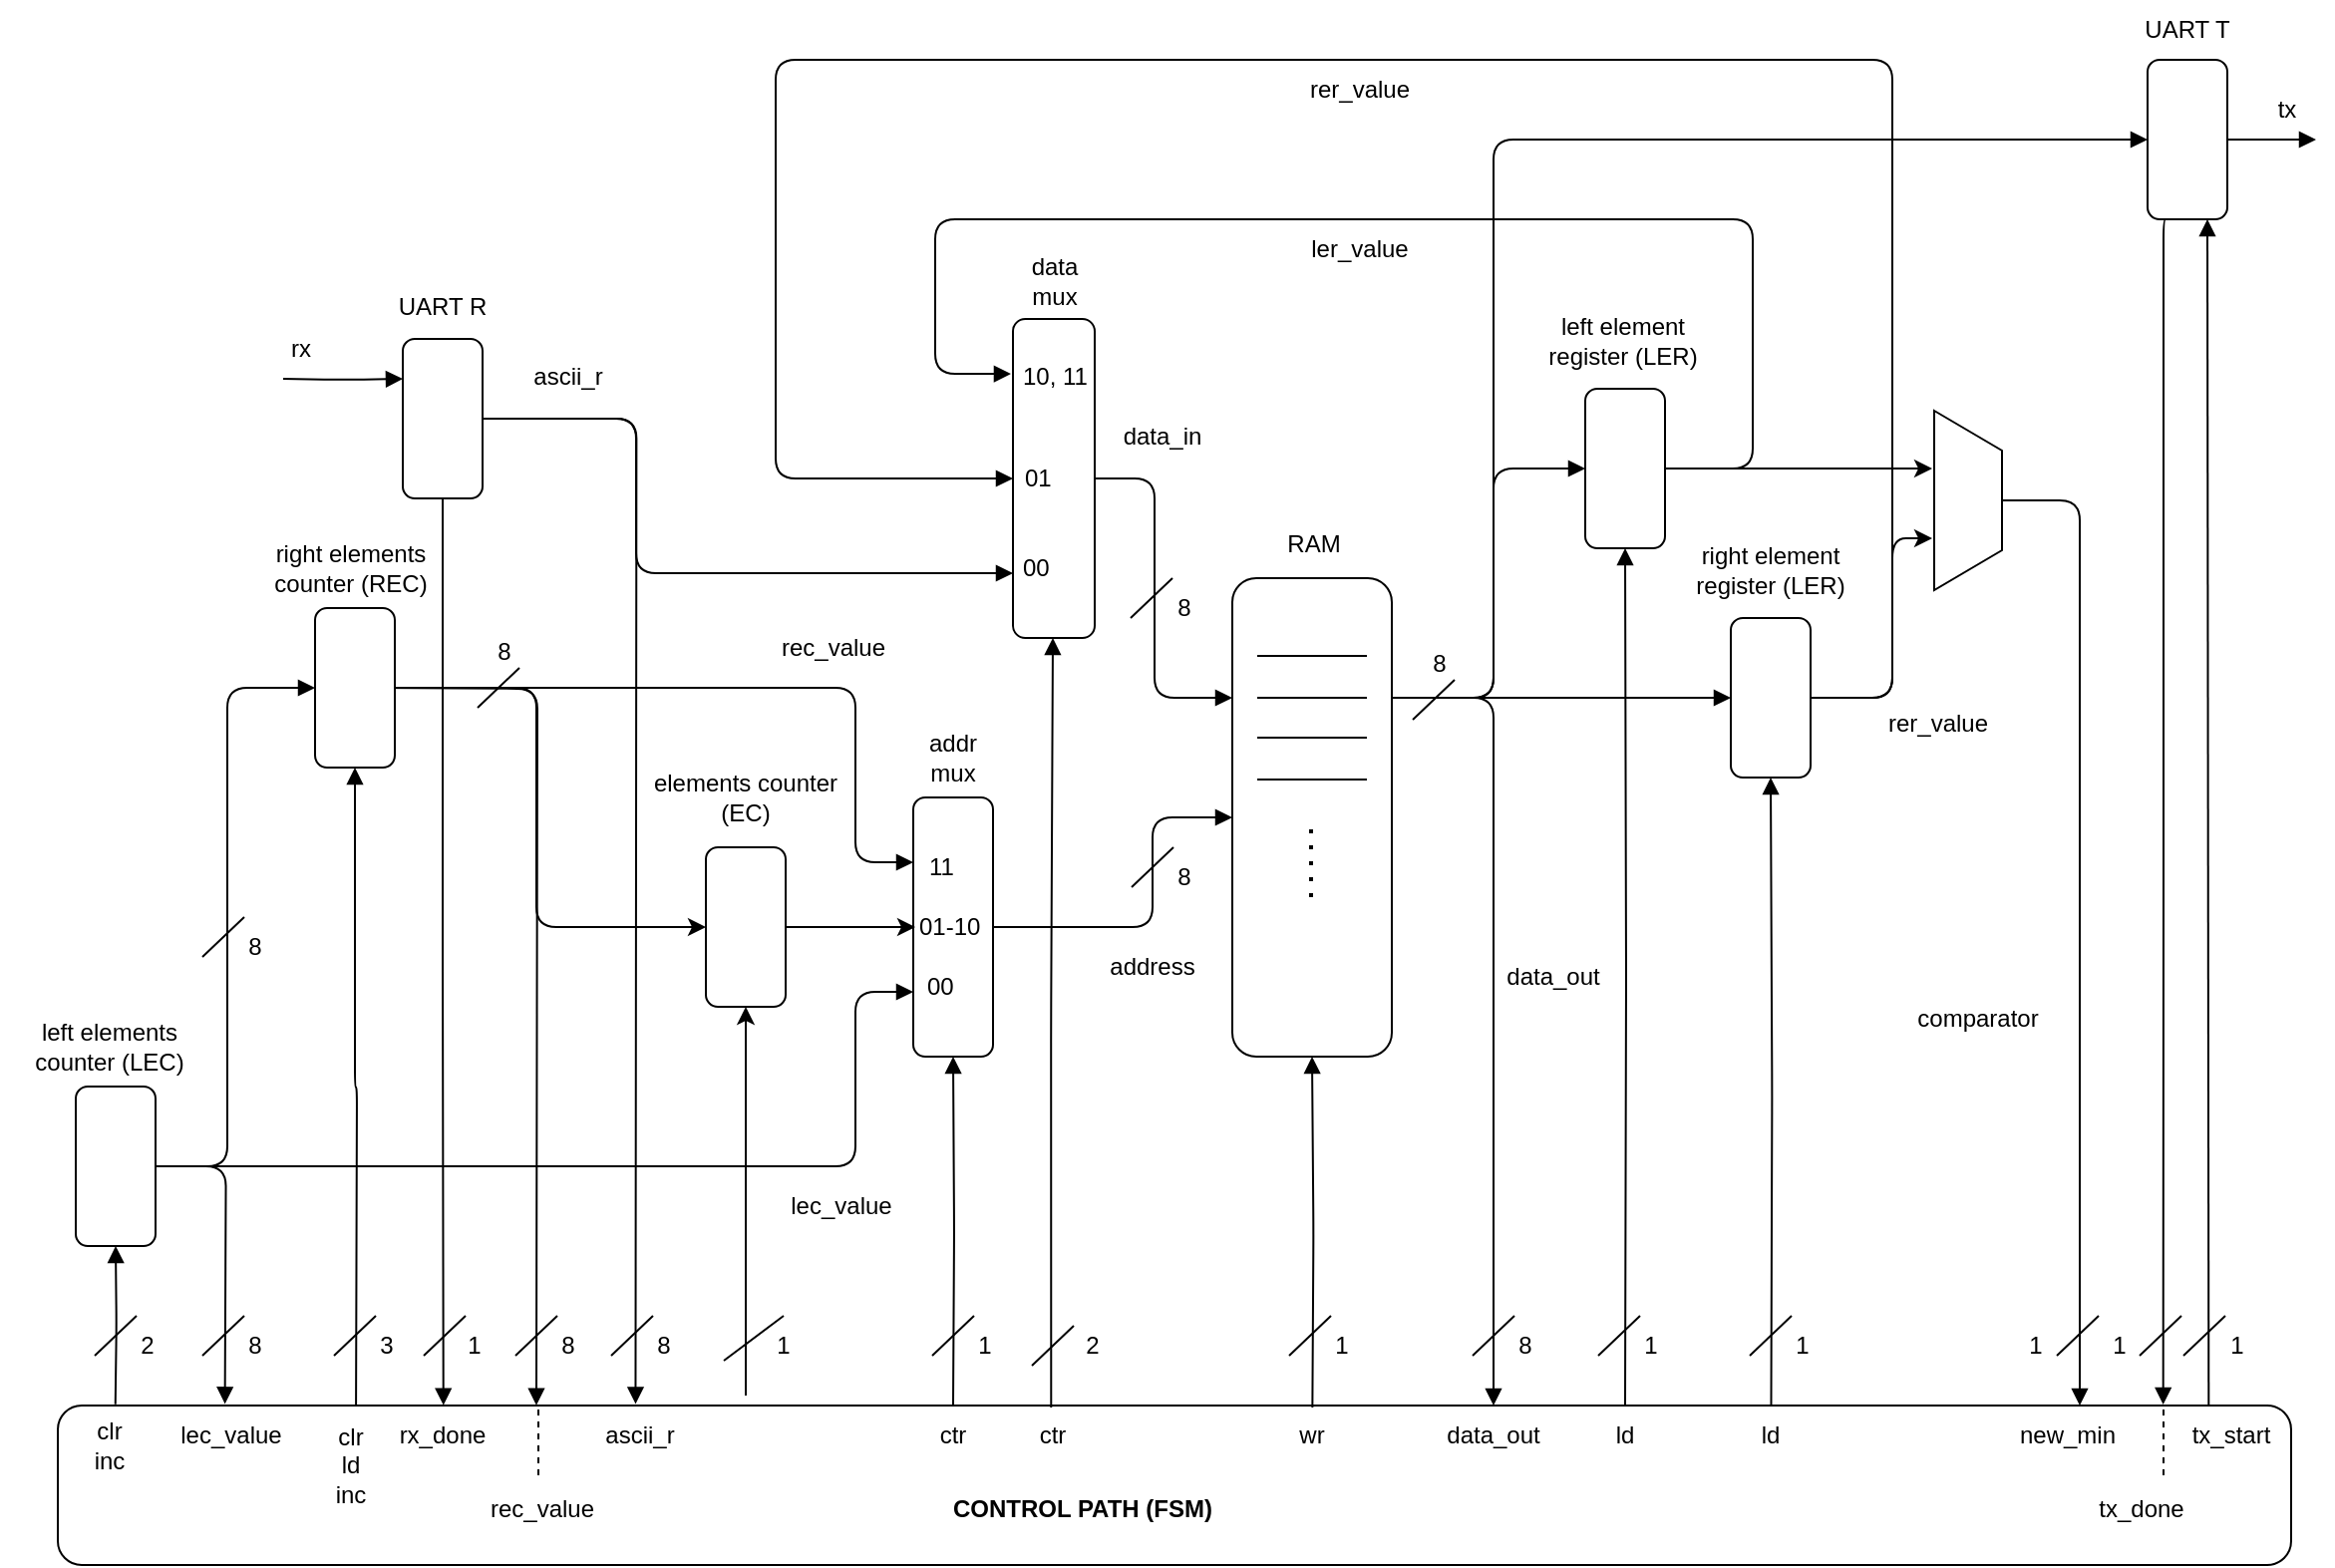 <mxfile>
    <diagram id="h5a3ldeYXyFLJkilJJnu" name="Page-1">
        <mxGraphModel dx="2171" dy="571" grid="1" gridSize="10" guides="1" tooltips="1" connect="1" arrows="1" fold="1" page="1" pageScale="1" pageWidth="1169" pageHeight="827" math="0" shadow="0">
            <root>
                <mxCell id="0"/>
                <mxCell id="1" parent="0"/>
                <mxCell id="CEuMxIN872mGvEXIS4uV-9" value="" style="rounded=1;whiteSpace=wrap;html=1;" parent="1" vertex="1">
                    <mxGeometry x="499" y="170" width="41" height="160" as="geometry"/>
                </mxCell>
                <mxCell id="oYQ-7bH0k8p__cUf9KNq-63" value="" style="rounded=1;whiteSpace=wrap;html=1;fillColor=none;" parent="1" vertex="1">
                    <mxGeometry x="20" y="715" width="1120" height="80" as="geometry"/>
                </mxCell>
                <mxCell id="XavPDIhAIsiHv7DO1WEM-35" style="edgeStyle=orthogonalEdgeStyle;rounded=1;orthogonalLoop=1;jettySize=auto;html=1;entryX=0.5;entryY=1;entryDx=0;entryDy=0;endArrow=block;endFill=1;exitX=0.029;exitY=-0.008;exitDx=0;exitDy=0;exitPerimeter=0;" parent="1" target="XavPDIhAIsiHv7DO1WEM-1" edge="1">
                    <mxGeometry relative="1" as="geometry">
                        <mxPoint x="48.87" y="714.36" as="sourcePoint"/>
                    </mxGeometry>
                </mxCell>
                <mxCell id="SNIWQE7JzBNAjQenBuYs-28" style="edgeStyle=orthogonalEdgeStyle;rounded=1;orthogonalLoop=1;jettySize=auto;html=1;exitX=1;exitY=0.5;exitDx=0;exitDy=0;entryX=0;entryY=0.75;entryDx=0;entryDy=0;endArrow=block;endFill=1;" parent="1" source="XavPDIhAIsiHv7DO1WEM-1" target="XavPDIhAIsiHv7DO1WEM-4" edge="1">
                    <mxGeometry relative="1" as="geometry">
                        <Array as="points">
                            <mxPoint x="420" y="595"/>
                            <mxPoint x="420" y="508"/>
                        </Array>
                    </mxGeometry>
                </mxCell>
                <mxCell id="6G7kog38tWFpas8sZ1hU-5" style="edgeStyle=orthogonalEdgeStyle;rounded=1;orthogonalLoop=1;jettySize=auto;html=1;exitX=1;exitY=0.5;exitDx=0;exitDy=0;entryX=0.08;entryY=-0.01;entryDx=0;entryDy=0;entryPerimeter=0;endArrow=block;endFill=1;" parent="1" source="XavPDIhAIsiHv7DO1WEM-1" edge="1">
                    <mxGeometry relative="1" as="geometry">
                        <mxPoint x="103.8" y="714.2" as="targetPoint"/>
                    </mxGeometry>
                </mxCell>
                <mxCell id="XavPDIhAIsiHv7DO1WEM-1" value="" style="rounded=1;whiteSpace=wrap;html=1;" parent="1" vertex="1">
                    <mxGeometry x="29" y="555" width="40" height="80" as="geometry"/>
                </mxCell>
                <mxCell id="XavPDIhAIsiHv7DO1WEM-7" style="edgeStyle=orthogonalEdgeStyle;rounded=1;orthogonalLoop=1;jettySize=auto;html=1;exitX=1;exitY=0.5;exitDx=0;exitDy=0;entryX=0;entryY=0.25;entryDx=0;entryDy=0;endArrow=block;endFill=1;" parent="1" source="XavPDIhAIsiHv7DO1WEM-3" target="XavPDIhAIsiHv7DO1WEM-4" edge="1">
                    <mxGeometry relative="1" as="geometry">
                        <Array as="points">
                            <mxPoint x="420" y="355"/>
                            <mxPoint x="420" y="443"/>
                        </Array>
                    </mxGeometry>
                </mxCell>
                <mxCell id="XavPDIhAIsiHv7DO1WEM-9" style="edgeStyle=orthogonalEdgeStyle;rounded=1;orthogonalLoop=1;jettySize=auto;html=1;exitX=0;exitY=0.5;exitDx=0;exitDy=0;endArrow=block;endFill=1;entryX=0;entryY=0.5;entryDx=0;entryDy=0;" parent="1" target="XavPDIhAIsiHv7DO1WEM-3" edge="1">
                    <mxGeometry relative="1" as="geometry">
                        <mxPoint x="69" y="595" as="sourcePoint"/>
                        <Array as="points">
                            <mxPoint x="105" y="595"/>
                            <mxPoint x="105" y="355"/>
                        </Array>
                    </mxGeometry>
                </mxCell>
                <mxCell id="XavPDIhAIsiHv7DO1WEM-36" style="edgeStyle=orthogonalEdgeStyle;rounded=1;orthogonalLoop=1;jettySize=auto;html=1;exitX=0.193;exitY=0.006;exitDx=0;exitDy=0;entryX=0.5;entryY=1;entryDx=0;entryDy=0;endArrow=block;endFill=1;exitPerimeter=0;" parent="1" target="XavPDIhAIsiHv7DO1WEM-3" edge="1">
                    <mxGeometry relative="1" as="geometry">
                        <mxPoint x="169.54" y="715.48" as="sourcePoint"/>
                    </mxGeometry>
                </mxCell>
                <mxCell id="6G7kog38tWFpas8sZ1hU-6" style="edgeStyle=orthogonalEdgeStyle;rounded=1;orthogonalLoop=1;jettySize=auto;html=1;exitX=1;exitY=0.5;exitDx=0;exitDy=0;entryX=0.233;entryY=-0.002;entryDx=0;entryDy=0;entryPerimeter=0;endArrow=block;endFill=1;" parent="1" edge="1">
                    <mxGeometry relative="1" as="geometry">
                        <mxPoint x="259.99" y="714.84" as="targetPoint"/>
                        <mxPoint x="178" y="355" as="sourcePoint"/>
                    </mxGeometry>
                </mxCell>
                <mxCell id="11" style="edgeStyle=none;html=1;exitX=1;exitY=0.5;exitDx=0;exitDy=0;entryX=0;entryY=0.5;entryDx=0;entryDy=0;startArrow=none;startFill=0;endArrow=classic;endFill=1;" parent="1" source="XavPDIhAIsiHv7DO1WEM-3" target="4" edge="1">
                    <mxGeometry relative="1" as="geometry">
                        <Array as="points">
                            <mxPoint x="260" y="355"/>
                            <mxPoint x="260" y="475"/>
                        </Array>
                    </mxGeometry>
                </mxCell>
                <mxCell id="XavPDIhAIsiHv7DO1WEM-3" value="" style="rounded=1;whiteSpace=wrap;html=1;" parent="1" vertex="1">
                    <mxGeometry x="149" y="315" width="40" height="80" as="geometry"/>
                </mxCell>
                <mxCell id="XavPDIhAIsiHv7DO1WEM-33" style="edgeStyle=orthogonalEdgeStyle;rounded=1;orthogonalLoop=1;jettySize=auto;html=1;exitX=1;exitY=0.5;exitDx=0;exitDy=0;endArrow=block;endFill=1;entryX=0;entryY=0.5;entryDx=0;entryDy=0;" parent="1" source="XavPDIhAIsiHv7DO1WEM-4" target="XavPDIhAIsiHv7DO1WEM-10" edge="1">
                    <mxGeometry relative="1" as="geometry">
                        <mxPoint x="559" y="475" as="targetPoint"/>
                        <Array as="points">
                            <mxPoint x="569" y="475"/>
                            <mxPoint x="569" y="420"/>
                        </Array>
                    </mxGeometry>
                </mxCell>
                <mxCell id="XavPDIhAIsiHv7DO1WEM-38" style="edgeStyle=orthogonalEdgeStyle;rounded=1;orthogonalLoop=1;jettySize=auto;html=1;exitX=0.5;exitY=0;exitDx=0;exitDy=0;entryX=0.5;entryY=1;entryDx=0;entryDy=0;endArrow=block;endFill=1;" parent="1" target="XavPDIhAIsiHv7DO1WEM-4" edge="1">
                    <mxGeometry relative="1" as="geometry">
                        <mxPoint x="469" y="715" as="sourcePoint"/>
                    </mxGeometry>
                </mxCell>
                <mxCell id="XavPDIhAIsiHv7DO1WEM-4" value="" style="rounded=1;whiteSpace=wrap;html=1;" parent="1" vertex="1">
                    <mxGeometry x="449" y="410" width="40" height="130" as="geometry"/>
                </mxCell>
                <mxCell id="XavPDIhAIsiHv7DO1WEM-17" value="" style="group" parent="1" connectable="0" vertex="1">
                    <mxGeometry x="609" y="300" width="80" height="240" as="geometry"/>
                </mxCell>
                <mxCell id="XavPDIhAIsiHv7DO1WEM-10" value="" style="rounded=1;whiteSpace=wrap;html=1;" parent="XavPDIhAIsiHv7DO1WEM-17" vertex="1">
                    <mxGeometry width="80" height="240" as="geometry"/>
                </mxCell>
                <mxCell id="XavPDIhAIsiHv7DO1WEM-12" value="" style="endArrow=none;html=1;rounded=1;" parent="XavPDIhAIsiHv7DO1WEM-17" edge="1">
                    <mxGeometry width="50" height="50" relative="1" as="geometry">
                        <mxPoint x="12.5" y="39" as="sourcePoint"/>
                        <mxPoint x="67.5" y="39" as="targetPoint"/>
                    </mxGeometry>
                </mxCell>
                <mxCell id="XavPDIhAIsiHv7DO1WEM-13" value="" style="endArrow=none;html=1;rounded=1;" parent="XavPDIhAIsiHv7DO1WEM-17" edge="1">
                    <mxGeometry width="50" height="50" relative="1" as="geometry">
                        <mxPoint x="12.5" y="60" as="sourcePoint"/>
                        <mxPoint x="67.5" y="60" as="targetPoint"/>
                    </mxGeometry>
                </mxCell>
                <mxCell id="XavPDIhAIsiHv7DO1WEM-14" value="" style="endArrow=none;html=1;rounded=1;" parent="XavPDIhAIsiHv7DO1WEM-17" edge="1">
                    <mxGeometry width="50" height="50" relative="1" as="geometry">
                        <mxPoint x="12.5" y="80" as="sourcePoint"/>
                        <mxPoint x="67.5" y="80" as="targetPoint"/>
                    </mxGeometry>
                </mxCell>
                <mxCell id="XavPDIhAIsiHv7DO1WEM-15" value="" style="endArrow=none;html=1;rounded=1;" parent="XavPDIhAIsiHv7DO1WEM-17" edge="1">
                    <mxGeometry width="50" height="50" relative="1" as="geometry">
                        <mxPoint x="12.5" y="101" as="sourcePoint"/>
                        <mxPoint x="67.5" y="101" as="targetPoint"/>
                    </mxGeometry>
                </mxCell>
                <mxCell id="XavPDIhAIsiHv7DO1WEM-16" value="" style="endArrow=none;dashed=1;html=1;dashPattern=1 3;strokeWidth=2;rounded=1;" parent="XavPDIhAIsiHv7DO1WEM-17" edge="1">
                    <mxGeometry width="50" height="50" relative="1" as="geometry">
                        <mxPoint x="39.5" y="160" as="sourcePoint"/>
                        <mxPoint x="39.5" y="120" as="targetPoint"/>
                    </mxGeometry>
                </mxCell>
                <mxCell id="XavPDIhAIsiHv7DO1WEM-40" value="right elements counter (REC)" style="text;html=1;strokeColor=none;fillColor=none;align=center;verticalAlign=middle;whiteSpace=wrap;rounded=0;" parent="1" vertex="1">
                    <mxGeometry x="112" y="280" width="110" height="30" as="geometry"/>
                </mxCell>
                <mxCell id="XavPDIhAIsiHv7DO1WEM-43" value="addr&lt;br&gt;mux" style="text;html=1;strokeColor=none;fillColor=none;align=center;verticalAlign=middle;whiteSpace=wrap;rounded=0;" parent="1" vertex="1">
                    <mxGeometry x="439" y="375" width="60" height="30" as="geometry"/>
                </mxCell>
                <mxCell id="XavPDIhAIsiHv7DO1WEM-45" value="RAM" style="text;html=1;strokeColor=none;fillColor=none;align=center;verticalAlign=middle;whiteSpace=wrap;rounded=0;direction=south;" parent="1" vertex="1">
                    <mxGeometry x="620" y="253" width="60" height="60" as="geometry"/>
                </mxCell>
                <mxCell id="XavPDIhAIsiHv7DO1WEM-48" value="ctr" style="text;html=1;strokeColor=none;fillColor=none;align=center;verticalAlign=middle;whiteSpace=wrap;rounded=0;" parent="1" vertex="1">
                    <mxGeometry x="439" y="715" width="60" height="30" as="geometry"/>
                </mxCell>
                <mxCell id="XavPDIhAIsiHv7DO1WEM-49" value="" style="endArrow=none;html=1;rounded=1;" parent="1" edge="1">
                    <mxGeometry width="50" height="50" relative="1" as="geometry">
                        <mxPoint x="458.5" y="690" as="sourcePoint"/>
                        <mxPoint x="479.5" y="670" as="targetPoint"/>
                    </mxGeometry>
                </mxCell>
                <mxCell id="XavPDIhAIsiHv7DO1WEM-51" value="" style="endArrow=none;html=1;rounded=1;" parent="1" edge="1">
                    <mxGeometry width="50" height="50" relative="1" as="geometry">
                        <mxPoint x="158.5" y="690" as="sourcePoint"/>
                        <mxPoint x="179.5" y="670" as="targetPoint"/>
                    </mxGeometry>
                </mxCell>
                <mxCell id="XavPDIhAIsiHv7DO1WEM-52" value="" style="endArrow=none;html=1;rounded=1;" parent="1" edge="1">
                    <mxGeometry width="50" height="50" relative="1" as="geometry">
                        <mxPoint x="38.5" y="690" as="sourcePoint"/>
                        <mxPoint x="59.5" y="670" as="targetPoint"/>
                    </mxGeometry>
                </mxCell>
                <mxCell id="XavPDIhAIsiHv7DO1WEM-54" value="2" style="text;html=1;strokeColor=none;fillColor=none;align=center;verticalAlign=middle;whiteSpace=wrap;rounded=0;" parent="1" vertex="1">
                    <mxGeometry x="35" y="670" width="60" height="30" as="geometry"/>
                </mxCell>
                <mxCell id="XavPDIhAIsiHv7DO1WEM-56" value="3" style="text;html=1;strokeColor=none;fillColor=none;align=center;verticalAlign=middle;whiteSpace=wrap;rounded=0;" parent="1" vertex="1">
                    <mxGeometry x="155" y="670" width="60" height="30" as="geometry"/>
                </mxCell>
                <mxCell id="XavPDIhAIsiHv7DO1WEM-60" value="1" style="text;html=1;strokeColor=none;fillColor=none;align=center;verticalAlign=middle;whiteSpace=wrap;rounded=0;" parent="1" vertex="1">
                    <mxGeometry x="455" y="670" width="60" height="30" as="geometry"/>
                </mxCell>
                <mxCell id="XavPDIhAIsiHv7DO1WEM-62" value="clr&lt;br&gt;ld&lt;br&gt;inc" style="text;html=1;strokeColor=none;fillColor=none;align=center;verticalAlign=middle;whiteSpace=wrap;rounded=0;" parent="1" vertex="1">
                    <mxGeometry x="137" y="730" width="60" height="30" as="geometry"/>
                </mxCell>
                <mxCell id="XavPDIhAIsiHv7DO1WEM-64" value="clr&lt;br&gt;inc" style="text;html=1;strokeColor=none;fillColor=none;align=center;verticalAlign=middle;whiteSpace=wrap;rounded=0;" parent="1" vertex="1">
                    <mxGeometry x="16" y="720" width="60" height="30" as="geometry"/>
                </mxCell>
                <mxCell id="XavPDIhAIsiHv7DO1WEM-65" value="CONTROL PATH (FSM)" style="text;html=1;strokeColor=none;fillColor=none;align=center;verticalAlign=middle;whiteSpace=wrap;rounded=0;fontStyle=1" parent="1" vertex="1">
                    <mxGeometry x="454" y="752" width="160" height="30" as="geometry"/>
                </mxCell>
                <mxCell id="XavPDIhAIsiHv7DO1WEM-66" value="address" style="text;html=1;strokeColor=none;fillColor=none;align=center;verticalAlign=middle;whiteSpace=wrap;rounded=0;" parent="1" vertex="1">
                    <mxGeometry x="539" y="480" width="60" height="30" as="geometry"/>
                </mxCell>
                <mxCell id="XavPDIhAIsiHv7DO1WEM-67" value="data_out" style="text;html=1;strokeColor=none;fillColor=none;align=center;verticalAlign=middle;whiteSpace=wrap;rounded=0;" parent="1" vertex="1">
                    <mxGeometry x="740" y="485" width="60" height="30" as="geometry"/>
                </mxCell>
                <mxCell id="vzGrpNzlCgdCoovgSfa--2" value="data&lt;br&gt;mux" style="text;html=1;strokeColor=none;fillColor=none;align=center;verticalAlign=middle;whiteSpace=wrap;rounded=0;" parent="1" vertex="1">
                    <mxGeometry x="489.75" y="136" width="60" height="30" as="geometry"/>
                </mxCell>
                <mxCell id="vzGrpNzlCgdCoovgSfa--9" style="edgeStyle=orthogonalEdgeStyle;rounded=1;orthogonalLoop=1;jettySize=auto;html=1;exitX=1;exitY=0.5;exitDx=0;exitDy=0;entryX=0;entryY=0.75;entryDx=0;entryDy=0;endArrow=block;endFill=1;" parent="1" source="vzGrpNzlCgdCoovgSfa--4" edge="1">
                    <mxGeometry relative="1" as="geometry">
                        <Array as="points">
                            <mxPoint x="310" y="220"/>
                            <mxPoint x="310" y="298"/>
                        </Array>
                        <mxPoint x="255" y="220" as="sourcePoint"/>
                        <mxPoint x="499" y="297.5" as="targetPoint"/>
                    </mxGeometry>
                </mxCell>
                <mxCell id="vzGrpNzlCgdCoovgSfa--14" style="edgeStyle=orthogonalEdgeStyle;rounded=1;orthogonalLoop=1;jettySize=auto;html=1;exitX=0;exitY=0.25;exitDx=0;exitDy=0;endArrow=block;endFill=1;entryX=0;entryY=0.25;entryDx=0;entryDy=0;" parent="1" target="vzGrpNzlCgdCoovgSfa--4" edge="1">
                    <mxGeometry relative="1" as="geometry">
                        <mxPoint x="133" y="200" as="sourcePoint"/>
                    </mxGeometry>
                </mxCell>
                <mxCell id="vzGrpNzlCgdCoovgSfa--25" style="edgeStyle=orthogonalEdgeStyle;rounded=1;orthogonalLoop=1;jettySize=auto;html=1;exitX=0.5;exitY=1;exitDx=0;exitDy=0;entryX=0.356;entryY=-0.006;entryDx=0;entryDy=0;endArrow=block;endFill=1;entryPerimeter=0;" parent="1" source="vzGrpNzlCgdCoovgSfa--4" edge="1">
                    <mxGeometry relative="1" as="geometry">
                        <mxPoint x="213.36" y="714.82" as="targetPoint"/>
                    </mxGeometry>
                </mxCell>
                <mxCell id="oYQ-7bH0k8p__cUf9KNq-41" style="edgeStyle=orthogonalEdgeStyle;rounded=1;orthogonalLoop=1;jettySize=auto;html=1;exitX=1;exitY=0.5;exitDx=0;exitDy=0;endArrow=block;endFill=1;entryX=0.243;entryY=-0.01;entryDx=0;entryDy=0;entryPerimeter=0;" parent="1" source="vzGrpNzlCgdCoovgSfa--4" edge="1">
                    <mxGeometry relative="1" as="geometry">
                        <mxPoint x="309.73" y="714.2" as="targetPoint"/>
                    </mxGeometry>
                </mxCell>
                <mxCell id="vzGrpNzlCgdCoovgSfa--4" value="" style="rounded=1;whiteSpace=wrap;html=1;" parent="1" vertex="1">
                    <mxGeometry x="193" y="180" width="40" height="80" as="geometry"/>
                </mxCell>
                <mxCell id="vzGrpNzlCgdCoovgSfa--15" style="edgeStyle=orthogonalEdgeStyle;rounded=1;orthogonalLoop=1;jettySize=auto;html=1;entryX=0;entryY=0.25;entryDx=0;entryDy=0;endArrow=block;endFill=1;" parent="1" target="XavPDIhAIsiHv7DO1WEM-10" edge="1">
                    <mxGeometry relative="1" as="geometry">
                        <Array as="points">
                            <mxPoint x="570" y="250"/>
                            <mxPoint x="570" y="360"/>
                        </Array>
                        <mxPoint x="540" y="250" as="sourcePoint"/>
                    </mxGeometry>
                </mxCell>
                <mxCell id="SNIWQE7JzBNAjQenBuYs-3" style="edgeStyle=orthogonalEdgeStyle;rounded=1;orthogonalLoop=1;jettySize=auto;html=1;exitX=0.563;exitY=0.013;exitDx=0;exitDy=0;entryX=0.5;entryY=1;entryDx=0;entryDy=0;endArrow=block;endFill=1;exitPerimeter=0;" parent="1" edge="1">
                    <mxGeometry relative="1" as="geometry">
                        <mxPoint x="518.14" y="716.04" as="sourcePoint"/>
                        <mxPoint x="519" y="330" as="targetPoint"/>
                        <Array as="points">
                            <mxPoint x="518" y="523"/>
                        </Array>
                    </mxGeometry>
                </mxCell>
                <mxCell id="vzGrpNzlCgdCoovgSfa--12" value="UART R" style="text;html=1;strokeColor=none;fillColor=none;align=center;verticalAlign=middle;whiteSpace=wrap;rounded=0;" parent="1" vertex="1">
                    <mxGeometry x="183" y="149" width="60" height="30" as="geometry"/>
                </mxCell>
                <mxCell id="vzGrpNzlCgdCoovgSfa--16" value="data_in" style="text;html=1;strokeColor=none;fillColor=none;align=center;verticalAlign=middle;whiteSpace=wrap;rounded=0;" parent="1" vertex="1">
                    <mxGeometry x="544" y="214" width="60" height="30" as="geometry"/>
                </mxCell>
                <mxCell id="vzGrpNzlCgdCoovgSfa--21" style="edgeStyle=orthogonalEdgeStyle;rounded=1;orthogonalLoop=1;jettySize=auto;html=1;exitX=1;exitY=0.5;exitDx=0;exitDy=0;endArrow=block;endFill=1;" parent="1" source="vzGrpNzlCgdCoovgSfa--18" edge="1">
                    <mxGeometry relative="1" as="geometry">
                        <mxPoint x="1152.5" y="80" as="targetPoint"/>
                    </mxGeometry>
                </mxCell>
                <mxCell id="vzGrpNzlCgdCoovgSfa--27" style="edgeStyle=orthogonalEdgeStyle;rounded=1;orthogonalLoop=1;jettySize=auto;html=1;exitX=0.25;exitY=1;exitDx=0;exitDy=0;endArrow=block;endFill=1;entryX=0.928;entryY=-0.006;entryDx=0;entryDy=0;entryPerimeter=0;" parent="1" source="vzGrpNzlCgdCoovgSfa--18" edge="1">
                    <mxGeometry relative="1" as="geometry">
                        <mxPoint x="1075.84" y="714.52" as="targetPoint"/>
                        <Array as="points">
                            <mxPoint x="1076" y="447"/>
                            <mxPoint x="1076" y="447"/>
                        </Array>
                    </mxGeometry>
                </mxCell>
                <mxCell id="SNIWQE7JzBNAjQenBuYs-61" style="edgeStyle=orthogonalEdgeStyle;rounded=1;orthogonalLoop=1;jettySize=auto;html=1;exitX=0.311;exitY=-0.017;exitDx=0;exitDy=0;endArrow=block;endFill=1;entryX=0.75;entryY=1;entryDx=0;entryDy=0;exitPerimeter=0;" parent="1" source="SNIWQE7JzBNAjQenBuYs-65" target="vzGrpNzlCgdCoovgSfa--18" edge="1">
                    <mxGeometry relative="1" as="geometry">
                        <mxPoint x="1096" y="715" as="sourcePoint"/>
                        <Array as="points">
                            <mxPoint x="1098" y="715"/>
                        </Array>
                    </mxGeometry>
                </mxCell>
                <mxCell id="vzGrpNzlCgdCoovgSfa--18" value="" style="rounded=1;whiteSpace=wrap;html=1;" parent="1" vertex="1">
                    <mxGeometry x="1068" y="40" width="40" height="80" as="geometry"/>
                </mxCell>
                <mxCell id="vzGrpNzlCgdCoovgSfa--22" value="UART T" style="text;html=1;strokeColor=none;fillColor=none;align=center;verticalAlign=middle;whiteSpace=wrap;rounded=0;" parent="1" vertex="1">
                    <mxGeometry x="1058" y="10" width="60" height="30" as="geometry"/>
                </mxCell>
                <mxCell id="SNIWQE7JzBNAjQenBuYs-5" value="" style="endArrow=none;html=1;rounded=1;" parent="1" edge="1">
                    <mxGeometry width="50" height="50" relative="1" as="geometry">
                        <mxPoint x="508.5" y="695" as="sourcePoint"/>
                        <mxPoint x="529.5" y="675" as="targetPoint"/>
                    </mxGeometry>
                </mxCell>
                <mxCell id="SNIWQE7JzBNAjQenBuYs-7" value="2" style="text;html=1;strokeColor=none;fillColor=none;align=center;verticalAlign=middle;whiteSpace=wrap;rounded=0;" parent="1" vertex="1">
                    <mxGeometry x="509" y="670" width="60" height="30" as="geometry"/>
                </mxCell>
                <mxCell id="SNIWQE7JzBNAjQenBuYs-9" value="" style="endArrow=none;html=1;rounded=1;" parent="1" edge="1">
                    <mxGeometry width="50" height="50" relative="1" as="geometry">
                        <mxPoint x="1064" y="690" as="sourcePoint"/>
                        <mxPoint x="1085" y="670" as="targetPoint"/>
                    </mxGeometry>
                </mxCell>
                <mxCell id="SNIWQE7JzBNAjQenBuYs-11" value="" style="endArrow=none;html=1;rounded=1;" parent="1" edge="1">
                    <mxGeometry width="50" height="50" relative="1" as="geometry">
                        <mxPoint x="203.5" y="690" as="sourcePoint"/>
                        <mxPoint x="224.5" y="670" as="targetPoint"/>
                    </mxGeometry>
                </mxCell>
                <mxCell id="SNIWQE7JzBNAjQenBuYs-13" value="1" style="text;html=1;strokeColor=none;fillColor=none;align=center;verticalAlign=middle;whiteSpace=wrap;rounded=0;" parent="1" vertex="1">
                    <mxGeometry x="199" y="670" width="60" height="30" as="geometry"/>
                </mxCell>
                <mxCell id="SNIWQE7JzBNAjQenBuYs-15" value="1" style="text;html=1;strokeColor=none;fillColor=none;align=center;verticalAlign=middle;whiteSpace=wrap;rounded=0;" parent="1" vertex="1">
                    <mxGeometry x="1024" y="670" width="60" height="30" as="geometry"/>
                </mxCell>
                <mxCell id="SNIWQE7JzBNAjQenBuYs-23" value="ctr" style="text;html=1;strokeColor=none;fillColor=none;align=center;verticalAlign=middle;whiteSpace=wrap;rounded=0;" parent="1" vertex="1">
                    <mxGeometry x="489" y="715" width="60" height="30" as="geometry"/>
                </mxCell>
                <mxCell id="SNIWQE7JzBNAjQenBuYs-25" value="rx" style="text;html=1;strokeColor=none;fillColor=none;align=center;verticalAlign=middle;whiteSpace=wrap;rounded=0;" parent="1" vertex="1">
                    <mxGeometry x="112" y="170" width="60" height="30" as="geometry"/>
                </mxCell>
                <mxCell id="SNIWQE7JzBNAjQenBuYs-29" style="edgeStyle=orthogonalEdgeStyle;rounded=1;orthogonalLoop=1;jettySize=auto;html=1;exitX=0.731;exitY=0.013;exitDx=0;exitDy=0;entryX=0.5;entryY=1;entryDx=0;entryDy=0;endArrow=block;endFill=1;exitPerimeter=0;" parent="1" target="XavPDIhAIsiHv7DO1WEM-10" edge="1">
                    <mxGeometry relative="1" as="geometry">
                        <mxPoint x="649.18" y="716.04" as="sourcePoint"/>
                    </mxGeometry>
                </mxCell>
                <mxCell id="SNIWQE7JzBNAjQenBuYs-30" value="wr" style="text;html=1;strokeColor=none;fillColor=none;align=center;verticalAlign=middle;whiteSpace=wrap;rounded=0;" parent="1" vertex="1">
                    <mxGeometry x="619" y="715" width="60" height="30" as="geometry"/>
                </mxCell>
                <mxCell id="SNIWQE7JzBNAjQenBuYs-32" value="" style="endArrow=none;html=1;rounded=1;" parent="1" edge="1">
                    <mxGeometry width="50" height="50" relative="1" as="geometry">
                        <mxPoint x="637.5" y="690" as="sourcePoint"/>
                        <mxPoint x="658.5" y="670" as="targetPoint"/>
                    </mxGeometry>
                </mxCell>
                <mxCell id="SNIWQE7JzBNAjQenBuYs-33" value="1" style="text;html=1;strokeColor=none;fillColor=none;align=center;verticalAlign=middle;whiteSpace=wrap;rounded=0;" parent="1" vertex="1">
                    <mxGeometry x="634" y="670" width="60" height="30" as="geometry"/>
                </mxCell>
                <mxCell id="SNIWQE7JzBNAjQenBuYs-47" style="edgeStyle=orthogonalEdgeStyle;rounded=1;orthogonalLoop=1;jettySize=auto;html=1;exitX=0.708;exitY=0.006;exitDx=0;exitDy=0;entryX=0.5;entryY=1;entryDx=0;entryDy=0;endArrow=block;endFill=1;exitPerimeter=0;" parent="1" target="SNIWQE7JzBNAjQenBuYs-36" edge="1">
                    <mxGeometry relative="1" as="geometry">
                        <mxPoint x="879.24" y="715.48" as="sourcePoint"/>
                    </mxGeometry>
                </mxCell>
                <mxCell id="SNIWQE7JzBNAjQenBuYs-50" style="edgeStyle=orthogonalEdgeStyle;rounded=1;orthogonalLoop=1;jettySize=auto;html=1;exitX=1;exitY=0.5;exitDx=0;exitDy=0;endArrow=block;endFill=1;entryX=0;entryY=0.5;entryDx=0;entryDy=0;" parent="1" source="SNIWQE7JzBNAjQenBuYs-36" target="CEuMxIN872mGvEXIS4uV-9" edge="1">
                    <mxGeometry relative="1" as="geometry">
                        <Array as="points">
                            <mxPoint x="940" y="360"/>
                            <mxPoint x="940" y="40"/>
                            <mxPoint x="380" y="40"/>
                            <mxPoint x="380" y="250"/>
                        </Array>
                        <mxPoint x="496.99" y="249.5" as="targetPoint"/>
                    </mxGeometry>
                </mxCell>
                <mxCell id="2" style="edgeStyle=none;html=1;exitX=1;exitY=0.5;exitDx=0;exitDy=0;rounded=1;" parent="1" source="SNIWQE7JzBNAjQenBuYs-36" edge="1">
                    <mxGeometry relative="1" as="geometry">
                        <mxPoint x="960" y="280" as="targetPoint"/>
                        <Array as="points">
                            <mxPoint x="940" y="360"/>
                            <mxPoint x="940" y="280"/>
                        </Array>
                    </mxGeometry>
                </mxCell>
                <mxCell id="SNIWQE7JzBNAjQenBuYs-36" value="" style="rounded=1;whiteSpace=wrap;html=1;" parent="1" vertex="1">
                    <mxGeometry x="859" y="320" width="40" height="80" as="geometry"/>
                </mxCell>
                <mxCell id="SNIWQE7JzBNAjQenBuYs-45" style="edgeStyle=orthogonalEdgeStyle;rounded=1;orthogonalLoop=1;jettySize=auto;html=1;exitX=0.5;exitY=0;exitDx=0;exitDy=0;endArrow=block;endFill=1;" parent="1" source="SNIWQE7JzBNAjQenBuYs-37" edge="1">
                    <mxGeometry relative="1" as="geometry">
                        <mxPoint x="1034" y="715" as="targetPoint"/>
                        <Array as="points">
                            <mxPoint x="1034" y="261"/>
                        </Array>
                    </mxGeometry>
                </mxCell>
                <mxCell id="SNIWQE7JzBNAjQenBuYs-37" value="" style="shape=trapezoid;perimeter=trapezoidPerimeter;whiteSpace=wrap;html=1;fixedSize=1;fillColor=none;rotation=90;" parent="1" vertex="1">
                    <mxGeometry x="933" y="244" width="90" height="34" as="geometry"/>
                </mxCell>
                <mxCell id="SNIWQE7JzBNAjQenBuYs-38" style="edgeStyle=orthogonalEdgeStyle;rounded=1;orthogonalLoop=1;jettySize=auto;html=1;exitX=1;exitY=0.25;exitDx=0;exitDy=0;entryX=0;entryY=0.5;entryDx=0;entryDy=0;endArrow=block;endFill=1;" parent="1" source="XavPDIhAIsiHv7DO1WEM-10" target="SNIWQE7JzBNAjQenBuYs-36" edge="1">
                    <mxGeometry relative="1" as="geometry"/>
                </mxCell>
                <mxCell id="SNIWQE7JzBNAjQenBuYs-43" value="comparator" style="text;html=1;strokeColor=none;fillColor=none;align=center;verticalAlign=middle;whiteSpace=wrap;rounded=0;" parent="1" vertex="1">
                    <mxGeometry x="953" y="506" width="60" height="30" as="geometry"/>
                </mxCell>
                <mxCell id="SNIWQE7JzBNAjQenBuYs-44" value="right element register (LER)" style="text;html=1;strokeColor=none;fillColor=none;align=center;verticalAlign=middle;whiteSpace=wrap;rounded=0;" parent="1" vertex="1">
                    <mxGeometry x="830" y="281" width="98" height="30" as="geometry"/>
                </mxCell>
                <mxCell id="SNIWQE7JzBNAjQenBuYs-48" value="ld" style="text;html=1;strokeColor=none;fillColor=none;align=center;verticalAlign=middle;whiteSpace=wrap;rounded=0;" parent="1" vertex="1">
                    <mxGeometry x="849" y="715" width="60" height="30" as="geometry"/>
                </mxCell>
                <mxCell id="SNIWQE7JzBNAjQenBuYs-49" value="new_min" style="text;html=1;strokeColor=none;fillColor=none;align=center;verticalAlign=middle;whiteSpace=wrap;rounded=0;" parent="1" vertex="1">
                    <mxGeometry x="998" y="715" width="60" height="30" as="geometry"/>
                </mxCell>
                <mxCell id="SNIWQE7JzBNAjQenBuYs-62" value="tx_done" style="text;html=1;strokeColor=none;fillColor=none;align=center;verticalAlign=middle;whiteSpace=wrap;rounded=0;" parent="1" vertex="1">
                    <mxGeometry x="1035" y="752" width="60" height="30" as="geometry"/>
                </mxCell>
                <mxCell id="SNIWQE7JzBNAjQenBuYs-63" value="" style="endArrow=none;html=1;rounded=1;" parent="1" edge="1">
                    <mxGeometry width="50" height="50" relative="1" as="geometry">
                        <mxPoint x="1086" y="690" as="sourcePoint"/>
                        <mxPoint x="1107" y="670" as="targetPoint"/>
                    </mxGeometry>
                </mxCell>
                <mxCell id="SNIWQE7JzBNAjQenBuYs-65" value="tx_start" style="text;html=1;strokeColor=none;fillColor=none;align=center;verticalAlign=middle;whiteSpace=wrap;rounded=0;" parent="1" vertex="1">
                    <mxGeometry x="1080" y="715" width="60" height="30" as="geometry"/>
                </mxCell>
                <mxCell id="SNIWQE7JzBNAjQenBuYs-66" value="" style="endArrow=none;html=1;rounded=1;" parent="1" edge="1">
                    <mxGeometry width="50" height="50" relative="1" as="geometry">
                        <mxPoint x="868.5" y="690" as="sourcePoint"/>
                        <mxPoint x="889.5" y="670" as="targetPoint"/>
                    </mxGeometry>
                </mxCell>
                <mxCell id="SNIWQE7JzBNAjQenBuYs-67" value="1" style="text;html=1;strokeColor=none;fillColor=none;align=center;verticalAlign=middle;whiteSpace=wrap;rounded=0;" parent="1" vertex="1">
                    <mxGeometry x="865" y="670" width="60" height="30" as="geometry"/>
                </mxCell>
                <mxCell id="6G7kog38tWFpas8sZ1hU-8" value="rx_done" style="text;html=1;strokeColor=none;fillColor=none;align=center;verticalAlign=middle;whiteSpace=wrap;rounded=0;" parent="1" vertex="1">
                    <mxGeometry x="183" y="715" width="60" height="30" as="geometry"/>
                </mxCell>
                <mxCell id="6G7kog38tWFpas8sZ1hU-9" value="lec_value" style="text;html=1;strokeColor=none;fillColor=none;align=center;verticalAlign=middle;whiteSpace=wrap;rounded=0;" parent="1" vertex="1">
                    <mxGeometry x="77" y="715" width="60" height="30" as="geometry"/>
                </mxCell>
                <mxCell id="6G7kog38tWFpas8sZ1hU-11" value="" style="endArrow=none;html=1;rounded=1;" parent="1" edge="1">
                    <mxGeometry width="50" height="50" relative="1" as="geometry">
                        <mxPoint x="92.5" y="690" as="sourcePoint"/>
                        <mxPoint x="113.5" y="670" as="targetPoint"/>
                    </mxGeometry>
                </mxCell>
                <mxCell id="6G7kog38tWFpas8sZ1hU-12" value="8" style="text;html=1;strokeColor=none;fillColor=none;align=center;verticalAlign=middle;whiteSpace=wrap;rounded=0;" parent="1" vertex="1">
                    <mxGeometry x="89" y="670" width="60" height="30" as="geometry"/>
                </mxCell>
                <mxCell id="6G7kog38tWFpas8sZ1hU-13" value="" style="endArrow=none;html=1;rounded=1;" parent="1" edge="1">
                    <mxGeometry width="50" height="50" relative="1" as="geometry">
                        <mxPoint x="249.5" y="690" as="sourcePoint"/>
                        <mxPoint x="270.5" y="670" as="targetPoint"/>
                    </mxGeometry>
                </mxCell>
                <mxCell id="6G7kog38tWFpas8sZ1hU-14" value="8" style="text;html=1;strokeColor=none;fillColor=none;align=center;verticalAlign=middle;whiteSpace=wrap;rounded=0;" parent="1" vertex="1">
                    <mxGeometry x="246" y="670" width="60" height="30" as="geometry"/>
                </mxCell>
                <mxCell id="6G7kog38tWFpas8sZ1hU-16" value="" style="endArrow=none;html=1;rounded=1;" parent="1" edge="1">
                    <mxGeometry width="50" height="50" relative="1" as="geometry">
                        <mxPoint x="1022.5" y="690" as="sourcePoint"/>
                        <mxPoint x="1043.5" y="670" as="targetPoint"/>
                    </mxGeometry>
                </mxCell>
                <mxCell id="6G7kog38tWFpas8sZ1hU-17" value="1" style="text;html=1;strokeColor=none;fillColor=none;align=center;verticalAlign=middle;whiteSpace=wrap;rounded=0;" parent="1" vertex="1">
                    <mxGeometry x="982" y="670" width="60" height="30" as="geometry"/>
                </mxCell>
                <mxCell id="oYQ-7bH0k8p__cUf9KNq-4" value="" style="endArrow=none;html=1;rounded=1;" parent="1" edge="1">
                    <mxGeometry width="50" height="50" relative="1" as="geometry">
                        <mxPoint x="92.5" y="490" as="sourcePoint"/>
                        <mxPoint x="113.5" y="470" as="targetPoint"/>
                    </mxGeometry>
                </mxCell>
                <mxCell id="oYQ-7bH0k8p__cUf9KNq-5" value="8" style="text;html=1;strokeColor=none;fillColor=none;align=center;verticalAlign=middle;whiteSpace=wrap;rounded=0;" parent="1" vertex="1">
                    <mxGeometry x="89" y="470" width="60" height="30" as="geometry"/>
                </mxCell>
                <mxCell id="oYQ-7bH0k8p__cUf9KNq-9" value="" style="endArrow=none;html=1;rounded=1;" parent="1" edge="1">
                    <mxGeometry width="50" height="50" relative="1" as="geometry">
                        <mxPoint x="230.5" y="365" as="sourcePoint"/>
                        <mxPoint x="251.5" y="345" as="targetPoint"/>
                    </mxGeometry>
                </mxCell>
                <mxCell id="oYQ-7bH0k8p__cUf9KNq-10" value="8" style="text;html=1;strokeColor=none;fillColor=none;align=center;verticalAlign=middle;whiteSpace=wrap;rounded=0;" parent="1" vertex="1">
                    <mxGeometry x="214" y="322" width="60" height="30" as="geometry"/>
                </mxCell>
                <mxCell id="oYQ-7bH0k8p__cUf9KNq-13" value="" style="endArrow=none;html=1;rounded=1;" parent="1" edge="1">
                    <mxGeometry width="50" height="50" relative="1" as="geometry">
                        <mxPoint x="699.5" y="371" as="sourcePoint"/>
                        <mxPoint x="720.5" y="351" as="targetPoint"/>
                    </mxGeometry>
                </mxCell>
                <mxCell id="oYQ-7bH0k8p__cUf9KNq-14" value="8" style="text;html=1;strokeColor=none;fillColor=none;align=center;verticalAlign=middle;whiteSpace=wrap;rounded=0;" parent="1" vertex="1">
                    <mxGeometry x="703" y="328" width="20" height="30" as="geometry"/>
                </mxCell>
                <mxCell id="oYQ-7bH0k8p__cUf9KNq-17" value="" style="endArrow=none;html=1;rounded=1;" parent="1" edge="1">
                    <mxGeometry width="50" height="50" relative="1" as="geometry">
                        <mxPoint x="558" y="320" as="sourcePoint"/>
                        <mxPoint x="579" y="300" as="targetPoint"/>
                    </mxGeometry>
                </mxCell>
                <mxCell id="oYQ-7bH0k8p__cUf9KNq-18" value="8" style="text;html=1;strokeColor=none;fillColor=none;align=center;verticalAlign=middle;whiteSpace=wrap;rounded=0;" parent="1" vertex="1">
                    <mxGeometry x="554.5" y="300" width="60" height="30" as="geometry"/>
                </mxCell>
                <mxCell id="oYQ-7bH0k8p__cUf9KNq-19" value="" style="endArrow=none;html=1;rounded=1;" parent="1" edge="1">
                    <mxGeometry width="50" height="50" relative="1" as="geometry">
                        <mxPoint x="558.5" y="455" as="sourcePoint"/>
                        <mxPoint x="579.5" y="435" as="targetPoint"/>
                    </mxGeometry>
                </mxCell>
                <mxCell id="oYQ-7bH0k8p__cUf9KNq-20" value="8" style="text;html=1;strokeColor=none;fillColor=none;align=center;verticalAlign=middle;whiteSpace=wrap;rounded=0;" parent="1" vertex="1">
                    <mxGeometry x="555" y="435" width="60" height="30" as="geometry"/>
                </mxCell>
                <mxCell id="oYQ-7bH0k8p__cUf9KNq-21" value="00&lt;span style=&quot;color: rgba(0, 0, 0, 0); font-family: monospace; font-size: 0px;&quot;&gt;%3CmxGraphModel%3E%3Croot%3E%3CmxCell%20id%3D%220%22%2F%3E%3CmxCell%20id%3D%221%22%20parent%3D%220%22%2F%3E%3CmxCell%20id%3D%222%22%20value%3D%22%22%20style%3D%22rounded%3D1%3BwhiteSpace%3Dwrap%3Bhtml%3D1%3B%22%20vertex%3D%221%22%20parent%3D%221%22%3E%3CmxGeometry%20x%3D%22149%22%20y%3D%22315%22%20width%3D%2240%22%20height%3D%2280%22%20as%3D%22geometry%22%2F%3E%3C%2FmxCell%3E%3CmxCell%20id%3D%223%22%20value%3D%22right%20elements%20counter%20(REC)%22%20style%3D%22text%3Bhtml%3D1%3BstrokeColor%3Dnone%3BfillColor%3Dnone%3Balign%3Dcenter%3BverticalAlign%3Dmiddle%3BwhiteSpace%3Dwrap%3Brounded%3D0%3B%22%20vertex%3D%221%22%20parent%3D%221%22%3E%3CmxGeometry%20x%3D%22112%22%20y%3D%22280%22%20width%3D%22110%22%20height%3D%2230%22%20as%3D%22geometry%22%2F%3E%3C%2FmxCell%3E%3C%2Froot%3E%3C%2FmxGraphModel%3E&lt;/span&gt;" style="text;html=1;strokeColor=none;fillColor=none;align=left;verticalAlign=middle;whiteSpace=wrap;rounded=0;" parent="1" vertex="1">
                    <mxGeometry x="453.5" y="490" width="31" height="30" as="geometry"/>
                </mxCell>
                <mxCell id="oYQ-7bH0k8p__cUf9KNq-23" value="11" style="text;html=1;strokeColor=none;fillColor=none;align=left;verticalAlign=middle;whiteSpace=wrap;rounded=0;" parent="1" vertex="1">
                    <mxGeometry x="455" y="430" width="31" height="30" as="geometry"/>
                </mxCell>
                <mxCell id="oYQ-7bH0k8p__cUf9KNq-24" value="00" style="text;html=1;strokeColor=none;fillColor=none;align=left;verticalAlign=middle;whiteSpace=wrap;rounded=0;" parent="1" vertex="1">
                    <mxGeometry x="501.75" y="280" width="31" height="30" as="geometry"/>
                </mxCell>
                <mxCell id="oYQ-7bH0k8p__cUf9KNq-33" value="" style="endArrow=none;dashed=1;html=1;rounded=1;" parent="1" edge="1">
                    <mxGeometry width="50" height="50" relative="1" as="geometry">
                        <mxPoint x="261" y="750" as="sourcePoint"/>
                        <mxPoint x="261" y="715" as="targetPoint"/>
                    </mxGeometry>
                </mxCell>
                <mxCell id="oYQ-7bH0k8p__cUf9KNq-34" value="rec_value" style="text;html=1;strokeColor=none;fillColor=none;align=center;verticalAlign=middle;whiteSpace=wrap;rounded=0;" parent="1" vertex="1">
                    <mxGeometry x="233" y="752" width="60" height="30" as="geometry"/>
                </mxCell>
                <mxCell id="oYQ-7bH0k8p__cUf9KNq-37" value="ascii_r" style="text;html=1;strokeColor=none;fillColor=none;align=center;verticalAlign=middle;whiteSpace=wrap;rounded=0;" parent="1" vertex="1">
                    <mxGeometry x="282" y="715" width="60" height="30" as="geometry"/>
                </mxCell>
                <mxCell id="oYQ-7bH0k8p__cUf9KNq-49" value="data_out" style="text;html=1;strokeColor=none;fillColor=none;align=center;verticalAlign=middle;whiteSpace=wrap;rounded=0;" parent="1" vertex="1">
                    <mxGeometry x="710" y="715" width="60" height="30" as="geometry"/>
                </mxCell>
                <mxCell id="oYQ-7bH0k8p__cUf9KNq-50" value="" style="endArrow=none;dashed=1;html=1;rounded=1;" parent="1" edge="1">
                    <mxGeometry width="50" height="50" relative="1" as="geometry">
                        <mxPoint x="1076" y="750" as="sourcePoint"/>
                        <mxPoint x="1076" y="715" as="targetPoint"/>
                    </mxGeometry>
                </mxCell>
                <mxCell id="oYQ-7bH0k8p__cUf9KNq-52" value="" style="endArrow=none;html=1;rounded=1;" parent="1" edge="1">
                    <mxGeometry width="50" height="50" relative="1" as="geometry">
                        <mxPoint x="297.5" y="690" as="sourcePoint"/>
                        <mxPoint x="318.5" y="670" as="targetPoint"/>
                    </mxGeometry>
                </mxCell>
                <mxCell id="oYQ-7bH0k8p__cUf9KNq-53" value="8" style="text;html=1;strokeColor=none;fillColor=none;align=center;verticalAlign=middle;whiteSpace=wrap;rounded=0;" parent="1" vertex="1">
                    <mxGeometry x="294" y="670" width="60" height="30" as="geometry"/>
                </mxCell>
                <mxCell id="oYQ-7bH0k8p__cUf9KNq-56" value="lec_value" style="text;html=1;strokeColor=none;fillColor=none;align=center;verticalAlign=middle;whiteSpace=wrap;rounded=0;" parent="1" vertex="1">
                    <mxGeometry x="383" y="600" width="60" height="30" as="geometry"/>
                </mxCell>
                <mxCell id="oYQ-7bH0k8p__cUf9KNq-57" value="rec_value" style="text;html=1;strokeColor=none;fillColor=none;align=center;verticalAlign=middle;whiteSpace=wrap;rounded=0;" parent="1" vertex="1">
                    <mxGeometry x="379" y="320" width="60" height="30" as="geometry"/>
                </mxCell>
                <mxCell id="oYQ-7bH0k8p__cUf9KNq-58" value="ascii_r" style="text;html=1;strokeColor=none;fillColor=none;align=center;verticalAlign=middle;whiteSpace=wrap;rounded=0;" parent="1" vertex="1">
                    <mxGeometry x="246" y="184" width="60" height="30" as="geometry"/>
                </mxCell>
                <mxCell id="oYQ-7bH0k8p__cUf9KNq-61" value="1" style="text;html=1;strokeColor=none;fillColor=none;align=center;verticalAlign=middle;whiteSpace=wrap;rounded=0;" parent="1" vertex="1">
                    <mxGeometry x="1083" y="670" width="60" height="30" as="geometry"/>
                </mxCell>
                <mxCell id="oYQ-7bH0k8p__cUf9KNq-66" value="tx" style="text;html=1;strokeColor=none;fillColor=none;align=center;verticalAlign=middle;whiteSpace=wrap;rounded=0;" parent="1" vertex="1">
                    <mxGeometry x="1117.5" y="50" width="40" height="30" as="geometry"/>
                </mxCell>
                <mxCell id="CEuMxIN872mGvEXIS4uV-3" value="" style="endArrow=none;html=1;rounded=1;" parent="1" edge="1">
                    <mxGeometry width="50" height="50" relative="1" as="geometry">
                        <mxPoint x="729.5" y="690" as="sourcePoint"/>
                        <mxPoint x="750.5" y="670" as="targetPoint"/>
                    </mxGeometry>
                </mxCell>
                <mxCell id="CEuMxIN872mGvEXIS4uV-4" value="8" style="text;html=1;strokeColor=none;fillColor=none;align=center;verticalAlign=middle;whiteSpace=wrap;rounded=0;" parent="1" vertex="1">
                    <mxGeometry x="726" y="670" width="60" height="30" as="geometry"/>
                </mxCell>
                <mxCell id="CEuMxIN872mGvEXIS4uV-5" value="rer_value" style="text;html=1;strokeColor=none;fillColor=none;align=center;verticalAlign=middle;whiteSpace=wrap;rounded=0;" parent="1" vertex="1">
                    <mxGeometry x="933" y="358" width="60" height="30" as="geometry"/>
                </mxCell>
                <mxCell id="CEuMxIN872mGvEXIS4uV-10" style="edgeStyle=orthogonalEdgeStyle;rounded=1;orthogonalLoop=1;jettySize=auto;html=1;exitX=1;exitY=0.5;exitDx=0;exitDy=0;entryX=-0.025;entryY=0.172;entryDx=0;entryDy=0;entryPerimeter=0;endArrow=block;endFill=1;" parent="1" source="CEuMxIN872mGvEXIS4uV-6" target="CEuMxIN872mGvEXIS4uV-9" edge="1">
                    <mxGeometry relative="1" as="geometry">
                        <Array as="points">
                            <mxPoint x="870" y="245"/>
                            <mxPoint x="870" y="120"/>
                            <mxPoint x="460" y="120"/>
                            <mxPoint x="460" y="198"/>
                        </Array>
                    </mxGeometry>
                </mxCell>
                <mxCell id="CEuMxIN872mGvEXIS4uV-15" style="edgeStyle=orthogonalEdgeStyle;rounded=1;orthogonalLoop=1;jettySize=auto;html=1;entryX=0.5;entryY=1;entryDx=0;entryDy=0;endArrow=block;endFill=1;" parent="1" target="CEuMxIN872mGvEXIS4uV-6" edge="1">
                    <mxGeometry relative="1" as="geometry">
                        <mxPoint x="806" y="715" as="sourcePoint"/>
                    </mxGeometry>
                </mxCell>
                <mxCell id="3" style="edgeStyle=none;rounded=1;html=1;exitX=1;exitY=0.5;exitDx=0;exitDy=0;" parent="1" source="CEuMxIN872mGvEXIS4uV-6" edge="1">
                    <mxGeometry relative="1" as="geometry">
                        <mxPoint x="960" y="245" as="targetPoint"/>
                    </mxGeometry>
                </mxCell>
                <mxCell id="CEuMxIN872mGvEXIS4uV-6" value="" style="rounded=1;whiteSpace=wrap;html=1;" parent="1" vertex="1">
                    <mxGeometry x="786" y="205" width="40" height="80" as="geometry"/>
                </mxCell>
                <mxCell id="CEuMxIN872mGvEXIS4uV-12" style="edgeStyle=orthogonalEdgeStyle;rounded=1;orthogonalLoop=1;jettySize=auto;html=1;exitX=1;exitY=0.25;exitDx=0;exitDy=0;entryX=0;entryY=0.5;entryDx=0;entryDy=0;endArrow=block;endFill=1;" parent="1" source="XavPDIhAIsiHv7DO1WEM-10" target="vzGrpNzlCgdCoovgSfa--18" edge="1">
                    <mxGeometry relative="1" as="geometry">
                        <Array as="points">
                            <mxPoint x="740" y="360"/>
                            <mxPoint x="740" y="80"/>
                        </Array>
                    </mxGeometry>
                </mxCell>
                <mxCell id="CEuMxIN872mGvEXIS4uV-13" style="edgeStyle=orthogonalEdgeStyle;rounded=1;orthogonalLoop=1;jettySize=auto;html=1;exitX=1;exitY=0.25;exitDx=0;exitDy=0;entryX=0;entryY=0.5;entryDx=0;entryDy=0;endArrow=block;endFill=1;" parent="1" source="XavPDIhAIsiHv7DO1WEM-10" target="CEuMxIN872mGvEXIS4uV-6" edge="1">
                    <mxGeometry relative="1" as="geometry">
                        <Array as="points">
                            <mxPoint x="740" y="360"/>
                            <mxPoint x="740" y="245"/>
                        </Array>
                    </mxGeometry>
                </mxCell>
                <mxCell id="CEuMxIN872mGvEXIS4uV-16" style="edgeStyle=orthogonalEdgeStyle;rounded=1;orthogonalLoop=1;jettySize=auto;html=1;exitX=1;exitY=0.25;exitDx=0;exitDy=0;endArrow=block;endFill=1;" parent="1" source="XavPDIhAIsiHv7DO1WEM-10" target="oYQ-7bH0k8p__cUf9KNq-49" edge="1">
                    <mxGeometry relative="1" as="geometry"/>
                </mxCell>
                <mxCell id="CEuMxIN872mGvEXIS4uV-17" value="left element&lt;br&gt;register (LER)" style="text;html=1;strokeColor=none;fillColor=none;align=center;verticalAlign=middle;whiteSpace=wrap;rounded=0;" parent="1" vertex="1">
                    <mxGeometry x="760" y="166" width="90" height="30" as="geometry"/>
                </mxCell>
                <mxCell id="CEuMxIN872mGvEXIS4uV-18" value="ld" style="text;html=1;strokeColor=none;fillColor=none;align=center;verticalAlign=middle;whiteSpace=wrap;rounded=0;" parent="1" vertex="1">
                    <mxGeometry x="776" y="715" width="60" height="30" as="geometry"/>
                </mxCell>
                <mxCell id="CEuMxIN872mGvEXIS4uV-19" value="10, 11" style="text;html=1;strokeColor=none;fillColor=none;align=left;verticalAlign=middle;whiteSpace=wrap;rounded=0;" parent="1" vertex="1">
                    <mxGeometry x="501.75" y="184" width="37.25" height="30" as="geometry"/>
                </mxCell>
                <mxCell id="CEuMxIN872mGvEXIS4uV-20" value="ler_value" style="text;html=1;strokeColor=none;fillColor=none;align=center;verticalAlign=middle;whiteSpace=wrap;rounded=0;" parent="1" vertex="1">
                    <mxGeometry x="643" y="120" width="60" height="30" as="geometry"/>
                </mxCell>
                <mxCell id="CEuMxIN872mGvEXIS4uV-22" value="rer_value" style="text;html=1;strokeColor=none;fillColor=none;align=center;verticalAlign=middle;whiteSpace=wrap;rounded=0;" parent="1" vertex="1">
                    <mxGeometry x="643" y="40" width="60" height="30" as="geometry"/>
                </mxCell>
                <mxCell id="d-AwTGX2iSbToSUt-Cqs-1" value="" style="endArrow=none;html=1;rounded=1;" parent="1" edge="1">
                    <mxGeometry width="50" height="50" relative="1" as="geometry">
                        <mxPoint x="792.5" y="690" as="sourcePoint"/>
                        <mxPoint x="813.5" y="670" as="targetPoint"/>
                    </mxGeometry>
                </mxCell>
                <mxCell id="d-AwTGX2iSbToSUt-Cqs-2" value="1" style="text;html=1;strokeColor=none;fillColor=none;align=center;verticalAlign=middle;whiteSpace=wrap;rounded=0;" parent="1" vertex="1">
                    <mxGeometry x="789" y="670" width="60" height="30" as="geometry"/>
                </mxCell>
                <mxCell id="7BWRWG86FXolI_ZsxiAK-1" value="01" style="text;html=1;strokeColor=none;fillColor=none;align=left;verticalAlign=middle;whiteSpace=wrap;rounded=0;" parent="1" vertex="1">
                    <mxGeometry x="503.25" y="235" width="31" height="30" as="geometry"/>
                </mxCell>
                <mxCell id="_Fv7SHHVzd6cgvTaUQfM-1" value="left elements counter (LEC)" style="text;html=1;strokeColor=none;fillColor=none;align=center;verticalAlign=middle;whiteSpace=wrap;rounded=0;" parent="1" vertex="1">
                    <mxGeometry x="-9" y="520" width="110" height="30" as="geometry"/>
                </mxCell>
                <mxCell id="7" style="edgeStyle=none;html=1;exitX=1;exitY=0.5;exitDx=0;exitDy=0;entryX=0;entryY=0.5;entryDx=0;entryDy=0;" parent="1" source="4" target="6" edge="1">
                    <mxGeometry relative="1" as="geometry"/>
                </mxCell>
                <mxCell id="8" style="edgeStyle=none;html=1;exitX=0.5;exitY=1;exitDx=0;exitDy=0;startArrow=classic;startFill=1;endArrow=none;endFill=0;" parent="1" source="4" edge="1">
                    <mxGeometry relative="1" as="geometry">
                        <mxPoint x="365" y="710" as="targetPoint"/>
                    </mxGeometry>
                </mxCell>
                <mxCell id="4" value="" style="rounded=1;whiteSpace=wrap;html=1;" parent="1" vertex="1">
                    <mxGeometry x="345" y="435" width="40" height="80" as="geometry"/>
                </mxCell>
                <mxCell id="5" value="elements counter (EC)" style="text;html=1;strokeColor=none;fillColor=none;align=center;verticalAlign=middle;whiteSpace=wrap;rounded=0;" parent="1" vertex="1">
                    <mxGeometry x="310" y="395" width="110" height="30" as="geometry"/>
                </mxCell>
                <mxCell id="6" value="01-10" style="text;html=1;strokeColor=none;fillColor=none;align=left;verticalAlign=middle;whiteSpace=wrap;rounded=0;" parent="1" vertex="1">
                    <mxGeometry x="450" y="460" width="41" height="30" as="geometry"/>
                </mxCell>
                <mxCell id="9" value="1" style="text;html=1;strokeColor=none;fillColor=none;align=center;verticalAlign=middle;whiteSpace=wrap;rounded=0;" parent="1" vertex="1">
                    <mxGeometry x="354" y="670" width="60" height="30" as="geometry"/>
                </mxCell>
                <mxCell id="10" value="" style="endArrow=none;html=1;rounded=1;entryX=0.5;entryY=0;entryDx=0;entryDy=0;exitX=0;exitY=0.75;exitDx=0;exitDy=0;" parent="1" source="9" target="9" edge="1">
                    <mxGeometry width="50" height="50" relative="1" as="geometry">
                        <mxPoint x="468.5" y="700" as="sourcePoint"/>
                        <mxPoint x="489.5" y="680" as="targetPoint"/>
                    </mxGeometry>
                </mxCell>
            </root>
        </mxGraphModel>
    </diagram>
</mxfile>